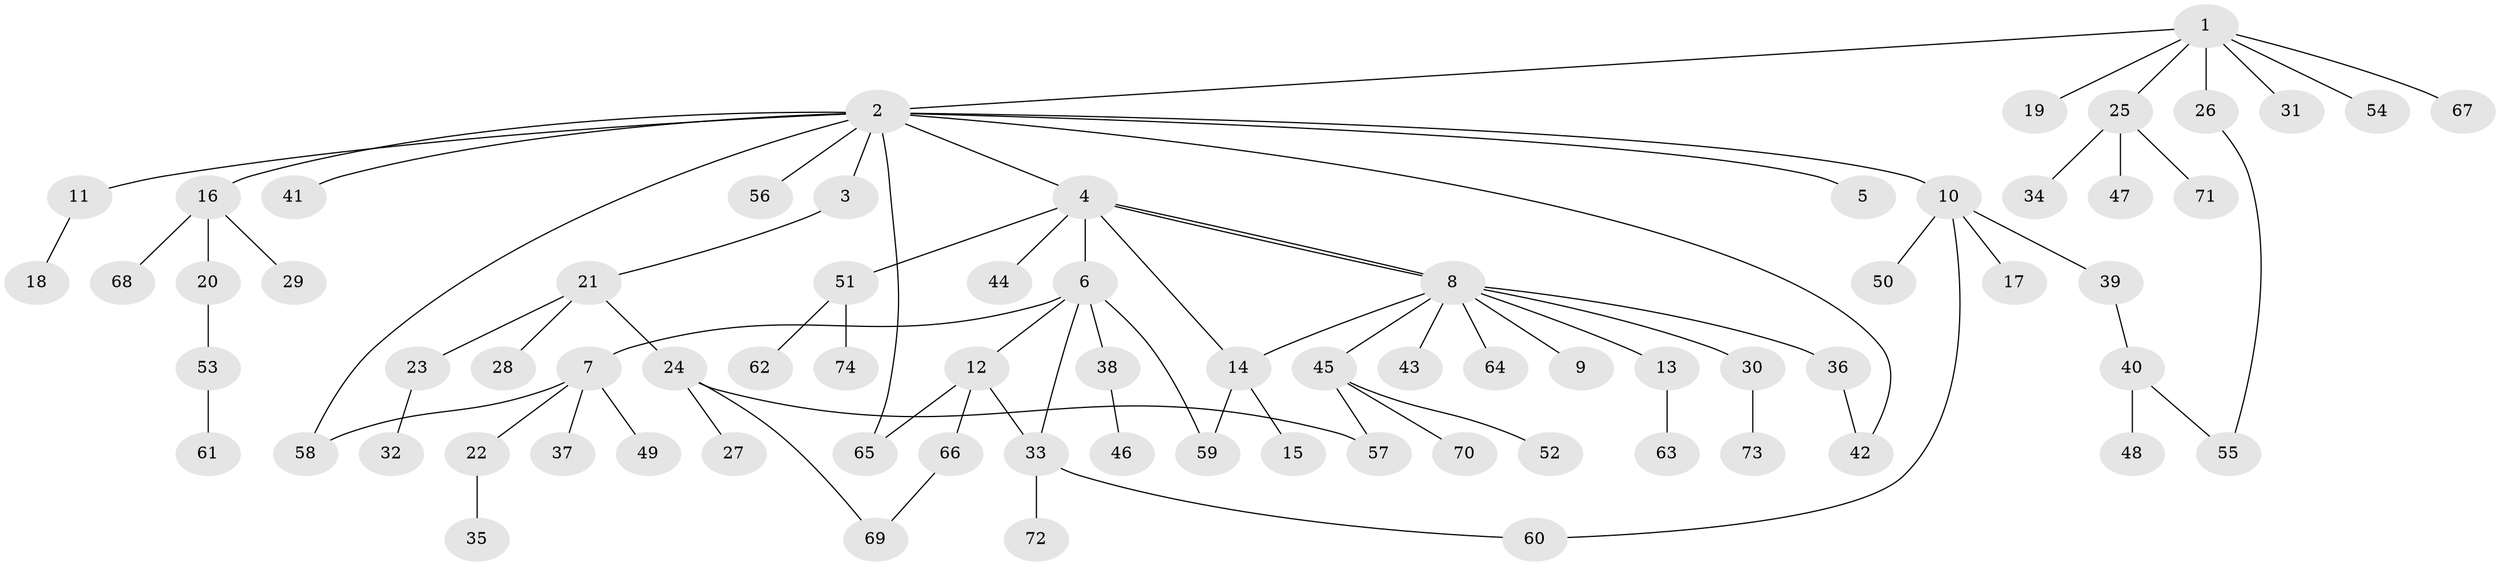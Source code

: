 // coarse degree distribution, {6: 0.022222222222222223, 11: 0.022222222222222223, 2: 0.24444444444444444, 5: 0.022222222222222223, 7: 0.022222222222222223, 4: 0.044444444444444446, 8: 0.022222222222222223, 1: 0.4666666666666667, 3: 0.13333333333333333}
// Generated by graph-tools (version 1.1) at 2025/50/03/04/25 22:50:39]
// undirected, 74 vertices, 84 edges
graph export_dot {
  node [color=gray90,style=filled];
  1;
  2;
  3;
  4;
  5;
  6;
  7;
  8;
  9;
  10;
  11;
  12;
  13;
  14;
  15;
  16;
  17;
  18;
  19;
  20;
  21;
  22;
  23;
  24;
  25;
  26;
  27;
  28;
  29;
  30;
  31;
  32;
  33;
  34;
  35;
  36;
  37;
  38;
  39;
  40;
  41;
  42;
  43;
  44;
  45;
  46;
  47;
  48;
  49;
  50;
  51;
  52;
  53;
  54;
  55;
  56;
  57;
  58;
  59;
  60;
  61;
  62;
  63;
  64;
  65;
  66;
  67;
  68;
  69;
  70;
  71;
  72;
  73;
  74;
  1 -- 2;
  1 -- 19;
  1 -- 25;
  1 -- 26;
  1 -- 31;
  1 -- 54;
  1 -- 67;
  2 -- 3;
  2 -- 4;
  2 -- 5;
  2 -- 10;
  2 -- 11;
  2 -- 16;
  2 -- 41;
  2 -- 42;
  2 -- 56;
  2 -- 58;
  2 -- 65;
  3 -- 21;
  4 -- 6;
  4 -- 8;
  4 -- 8;
  4 -- 14;
  4 -- 44;
  4 -- 51;
  6 -- 7;
  6 -- 12;
  6 -- 33;
  6 -- 38;
  6 -- 59;
  7 -- 22;
  7 -- 37;
  7 -- 49;
  7 -- 58;
  8 -- 9;
  8 -- 13;
  8 -- 14;
  8 -- 30;
  8 -- 36;
  8 -- 43;
  8 -- 45;
  8 -- 64;
  10 -- 17;
  10 -- 39;
  10 -- 50;
  10 -- 60;
  11 -- 18;
  12 -- 33;
  12 -- 65;
  12 -- 66;
  13 -- 63;
  14 -- 15;
  14 -- 59;
  16 -- 20;
  16 -- 29;
  16 -- 68;
  20 -- 53;
  21 -- 23;
  21 -- 24;
  21 -- 28;
  22 -- 35;
  23 -- 32;
  24 -- 27;
  24 -- 57;
  24 -- 69;
  25 -- 34;
  25 -- 47;
  25 -- 71;
  26 -- 55;
  30 -- 73;
  33 -- 60;
  33 -- 72;
  36 -- 42;
  38 -- 46;
  39 -- 40;
  40 -- 48;
  40 -- 55;
  45 -- 52;
  45 -- 57;
  45 -- 70;
  51 -- 62;
  51 -- 74;
  53 -- 61;
  66 -- 69;
}
